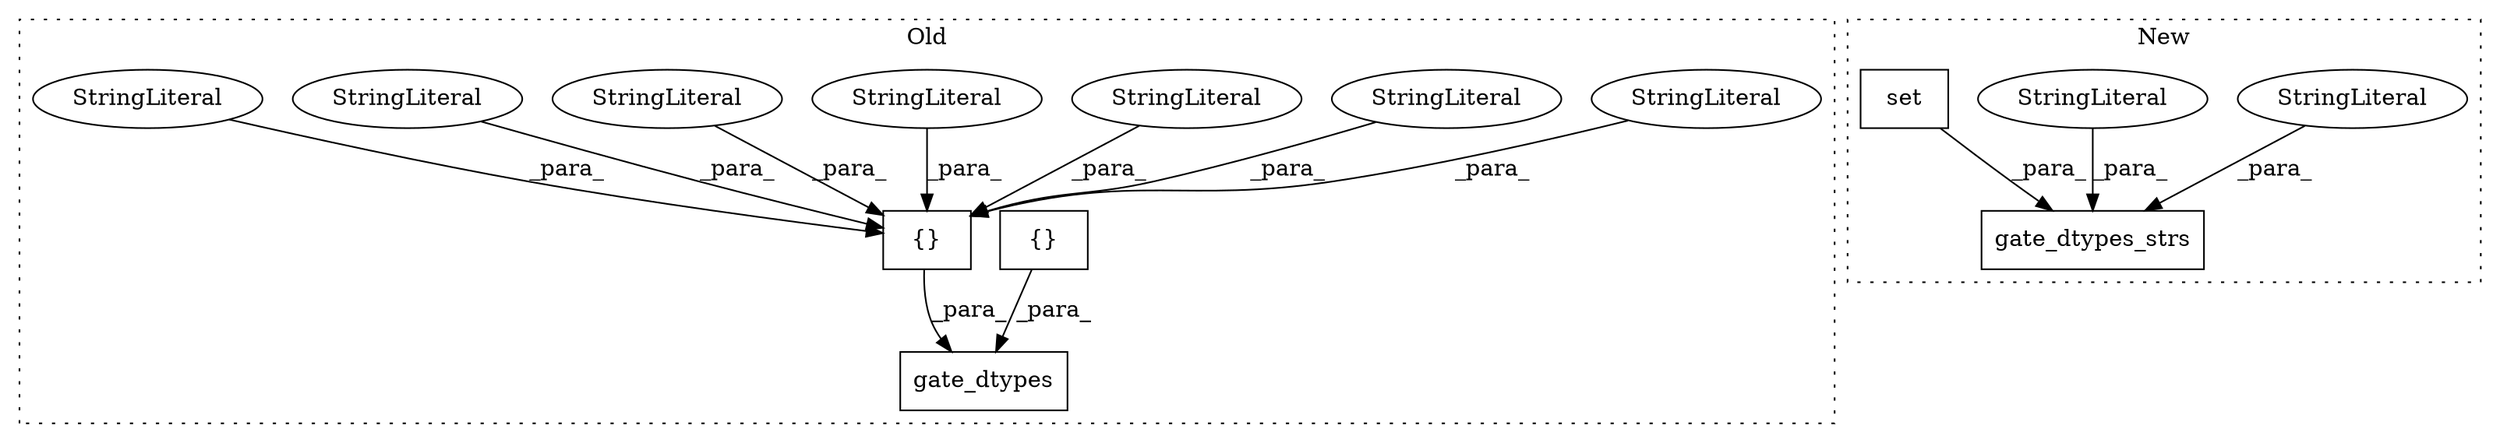 digraph G {
subgraph cluster0 {
1 [label="{}" a="4" s="578,647" l="1,1" shape="box"];
3 [label="gate_dtypes" a="32" s="548,771" l="12,1" shape="box"];
4 [label="{}" a="4" s="661,765" l="1,1" shape="box"];
6 [label="StringLiteral" a="45" s="610" l="7" shape="ellipse"];
8 [label="StringLiteral" a="45" s="603" l="6" shape="ellipse"];
10 [label="StringLiteral" a="45" s="618" l="9" shape="ellipse"];
11 [label="StringLiteral" a="45" s="586" l="7" shape="ellipse"];
12 [label="StringLiteral" a="45" s="579" l="6" shape="ellipse"];
13 [label="StringLiteral" a="45" s="638" l="9" shape="ellipse"];
14 [label="StringLiteral" a="45" s="628" l="9" shape="ellipse"];
label = "Old";
style="dotted";
}
subgraph cluster1 {
2 [label="gate_dtypes_strs" a="32" s="548,673" l="17,1" shape="box"];
5 [label="StringLiteral" a="45" s="582" l="54" shape="ellipse"];
7 [label="StringLiteral" a="45" s="637" l="36" shape="ellipse"];
9 [label="set" a="32" s="565,580" l="4,1" shape="box"];
label = "New";
style="dotted";
}
1 -> 3 [label="_para_"];
4 -> 3 [label="_para_"];
5 -> 2 [label="_para_"];
6 -> 1 [label="_para_"];
7 -> 2 [label="_para_"];
8 -> 1 [label="_para_"];
9 -> 2 [label="_para_"];
10 -> 1 [label="_para_"];
11 -> 1 [label="_para_"];
12 -> 1 [label="_para_"];
13 -> 1 [label="_para_"];
14 -> 1 [label="_para_"];
}
